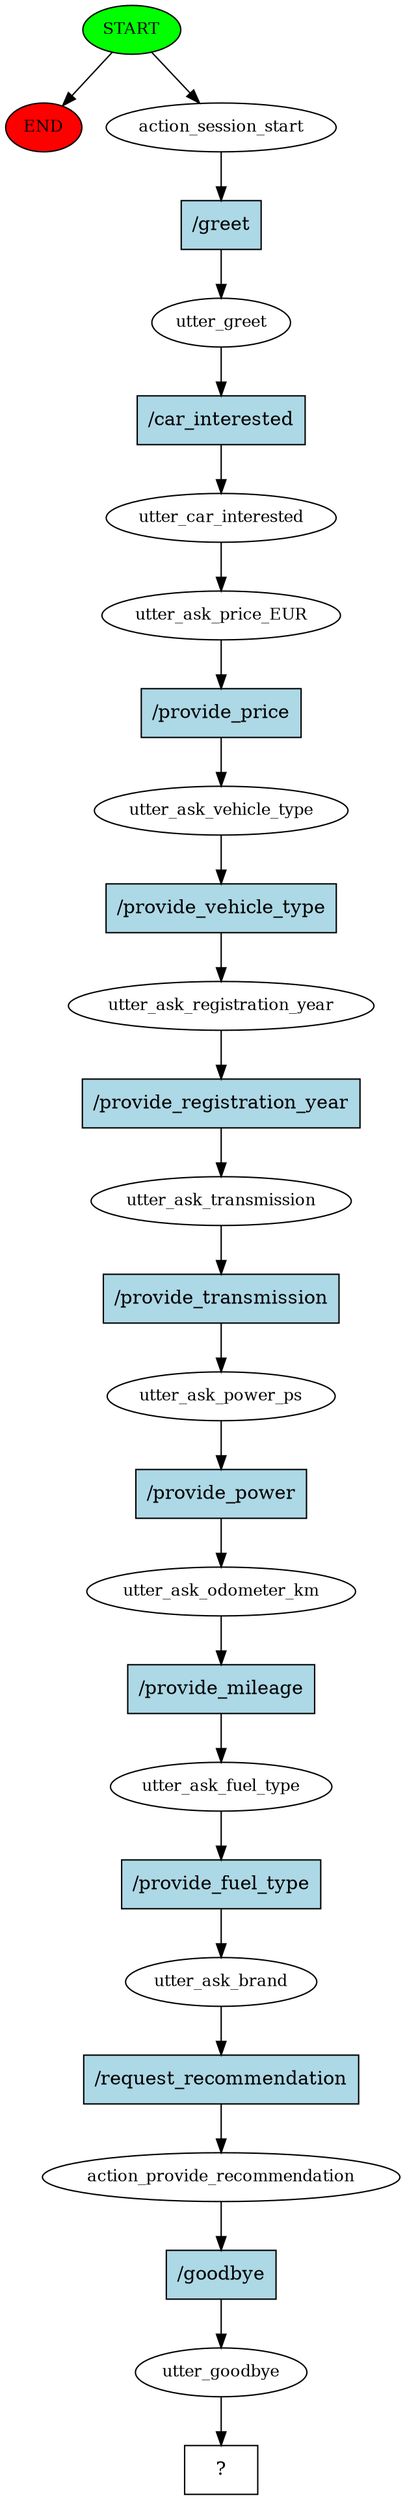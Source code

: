 digraph  {
0 [class="start active", fillcolor=green, fontsize=12, label=START, style=filled];
"-1" [class=end, fillcolor=red, fontsize=12, label=END, style=filled];
1 [class=active, fontsize=12, label=action_session_start];
2 [class=active, fontsize=12, label=utter_greet];
3 [class=active, fontsize=12, label=utter_car_interested];
4 [class=active, fontsize=12, label=utter_ask_price_EUR];
5 [class=active, fontsize=12, label=utter_ask_vehicle_type];
6 [class=active, fontsize=12, label=utter_ask_registration_year];
7 [class=active, fontsize=12, label=utter_ask_transmission];
8 [class=active, fontsize=12, label=utter_ask_power_ps];
9 [class=active, fontsize=12, label=utter_ask_odometer_km];
10 [class=active, fontsize=12, label=utter_ask_fuel_type];
11 [class=active, fontsize=12, label=utter_ask_brand];
12 [class=active, fontsize=12, label=action_provide_recommendation];
13 [class=active, fontsize=12, label=utter_goodbye];
14 [class="intent dashed active", label="  ?  ", shape=rect];
15 [class="intent active", fillcolor=lightblue, label="/greet", shape=rect, style=filled];
16 [class="intent active", fillcolor=lightblue, label="/car_interested", shape=rect, style=filled];
17 [class="intent active", fillcolor=lightblue, label="/provide_price", shape=rect, style=filled];
18 [class="intent active", fillcolor=lightblue, label="/provide_vehicle_type", shape=rect, style=filled];
19 [class="intent active", fillcolor=lightblue, label="/provide_registration_year", shape=rect, style=filled];
20 [class="intent active", fillcolor=lightblue, label="/provide_transmission", shape=rect, style=filled];
21 [class="intent active", fillcolor=lightblue, label="/provide_power", shape=rect, style=filled];
22 [class="intent active", fillcolor=lightblue, label="/provide_mileage", shape=rect, style=filled];
23 [class="intent active", fillcolor=lightblue, label="/provide_fuel_type", shape=rect, style=filled];
24 [class="intent active", fillcolor=lightblue, label="/request_recommendation", shape=rect, style=filled];
25 [class="intent active", fillcolor=lightblue, label="/goodbye", shape=rect, style=filled];
0 -> "-1"  [class="", key=NONE, label=""];
0 -> 1  [class=active, key=NONE, label=""];
1 -> 15  [class=active, key=0];
2 -> 16  [class=active, key=0];
3 -> 4  [class=active, key=NONE, label=""];
4 -> 17  [class=active, key=0];
5 -> 18  [class=active, key=0];
6 -> 19  [class=active, key=0];
7 -> 20  [class=active, key=0];
8 -> 21  [class=active, key=0];
9 -> 22  [class=active, key=0];
10 -> 23  [class=active, key=0];
11 -> 24  [class=active, key=0];
12 -> 25  [class=active, key=0];
13 -> 14  [class=active, key=NONE, label=""];
15 -> 2  [class=active, key=0];
16 -> 3  [class=active, key=0];
17 -> 5  [class=active, key=0];
18 -> 6  [class=active, key=0];
19 -> 7  [class=active, key=0];
20 -> 8  [class=active, key=0];
21 -> 9  [class=active, key=0];
22 -> 10  [class=active, key=0];
23 -> 11  [class=active, key=0];
24 -> 12  [class=active, key=0];
25 -> 13  [class=active, key=0];
}
